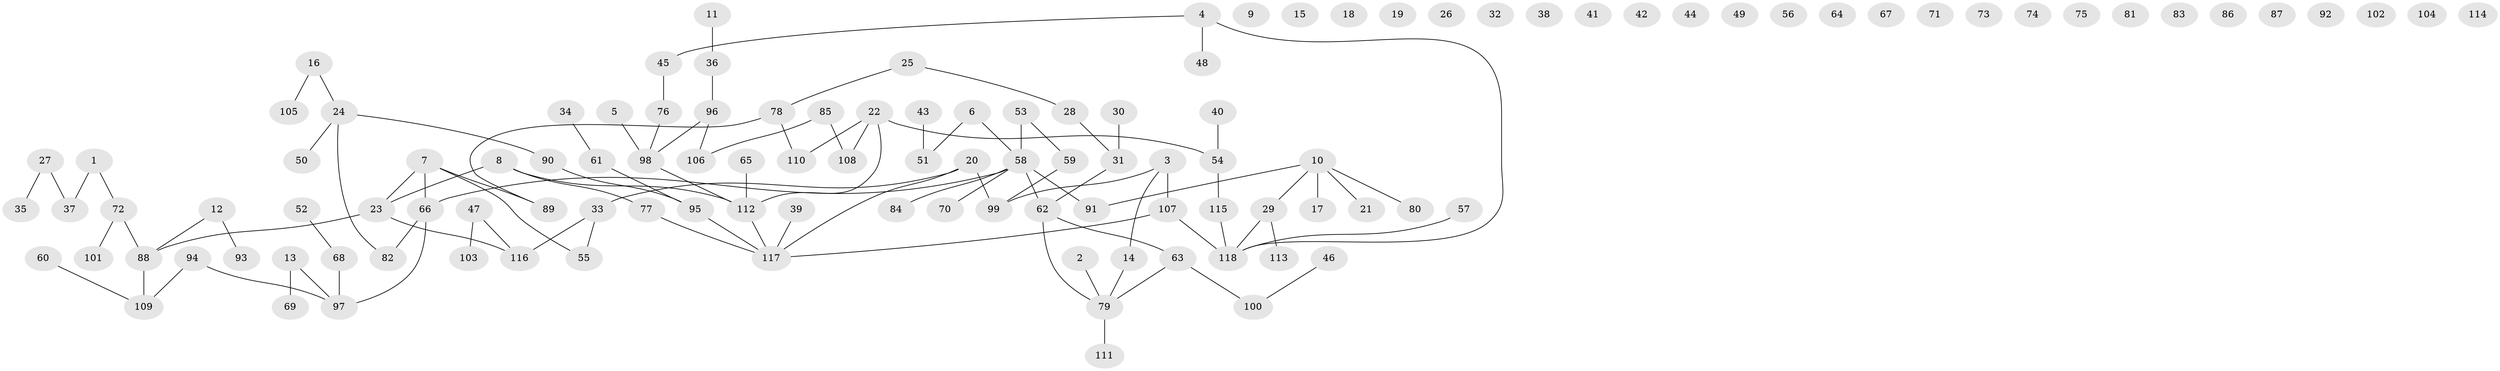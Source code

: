 // coarse degree distribution, {3: 0.12643678160919541, 1: 0.26436781609195403, 4: 0.05747126436781609, 2: 0.16091954022988506, 6: 0.04597701149425287, 0: 0.2988505747126437, 5: 0.034482758620689655, 7: 0.011494252873563218}
// Generated by graph-tools (version 1.1) at 2025/23/03/03/25 07:23:27]
// undirected, 118 vertices, 106 edges
graph export_dot {
graph [start="1"]
  node [color=gray90,style=filled];
  1;
  2;
  3;
  4;
  5;
  6;
  7;
  8;
  9;
  10;
  11;
  12;
  13;
  14;
  15;
  16;
  17;
  18;
  19;
  20;
  21;
  22;
  23;
  24;
  25;
  26;
  27;
  28;
  29;
  30;
  31;
  32;
  33;
  34;
  35;
  36;
  37;
  38;
  39;
  40;
  41;
  42;
  43;
  44;
  45;
  46;
  47;
  48;
  49;
  50;
  51;
  52;
  53;
  54;
  55;
  56;
  57;
  58;
  59;
  60;
  61;
  62;
  63;
  64;
  65;
  66;
  67;
  68;
  69;
  70;
  71;
  72;
  73;
  74;
  75;
  76;
  77;
  78;
  79;
  80;
  81;
  82;
  83;
  84;
  85;
  86;
  87;
  88;
  89;
  90;
  91;
  92;
  93;
  94;
  95;
  96;
  97;
  98;
  99;
  100;
  101;
  102;
  103;
  104;
  105;
  106;
  107;
  108;
  109;
  110;
  111;
  112;
  113;
  114;
  115;
  116;
  117;
  118;
  1 -- 37;
  1 -- 72;
  2 -- 79;
  3 -- 14;
  3 -- 99;
  3 -- 107;
  4 -- 45;
  4 -- 48;
  4 -- 118;
  5 -- 98;
  6 -- 51;
  6 -- 58;
  7 -- 23;
  7 -- 55;
  7 -- 66;
  7 -- 89;
  8 -- 23;
  8 -- 77;
  8 -- 112;
  10 -- 17;
  10 -- 21;
  10 -- 29;
  10 -- 80;
  10 -- 91;
  11 -- 36;
  12 -- 88;
  12 -- 93;
  13 -- 69;
  13 -- 97;
  14 -- 79;
  16 -- 24;
  16 -- 105;
  20 -- 33;
  20 -- 99;
  20 -- 117;
  22 -- 54;
  22 -- 108;
  22 -- 110;
  22 -- 112;
  23 -- 88;
  23 -- 116;
  24 -- 50;
  24 -- 82;
  24 -- 90;
  25 -- 28;
  25 -- 78;
  27 -- 35;
  27 -- 37;
  28 -- 31;
  29 -- 113;
  29 -- 118;
  30 -- 31;
  31 -- 62;
  33 -- 55;
  33 -- 116;
  34 -- 61;
  36 -- 96;
  39 -- 117;
  40 -- 54;
  43 -- 51;
  45 -- 76;
  46 -- 100;
  47 -- 103;
  47 -- 116;
  52 -- 68;
  53 -- 58;
  53 -- 59;
  54 -- 115;
  57 -- 118;
  58 -- 62;
  58 -- 66;
  58 -- 70;
  58 -- 84;
  58 -- 91;
  59 -- 99;
  60 -- 109;
  61 -- 95;
  62 -- 63;
  62 -- 79;
  63 -- 79;
  63 -- 100;
  65 -- 112;
  66 -- 82;
  66 -- 97;
  68 -- 97;
  72 -- 88;
  72 -- 101;
  76 -- 98;
  77 -- 117;
  78 -- 89;
  78 -- 110;
  79 -- 111;
  85 -- 106;
  85 -- 108;
  88 -- 109;
  90 -- 95;
  94 -- 97;
  94 -- 109;
  95 -- 117;
  96 -- 98;
  96 -- 106;
  98 -- 112;
  107 -- 117;
  107 -- 118;
  112 -- 117;
  115 -- 118;
}
